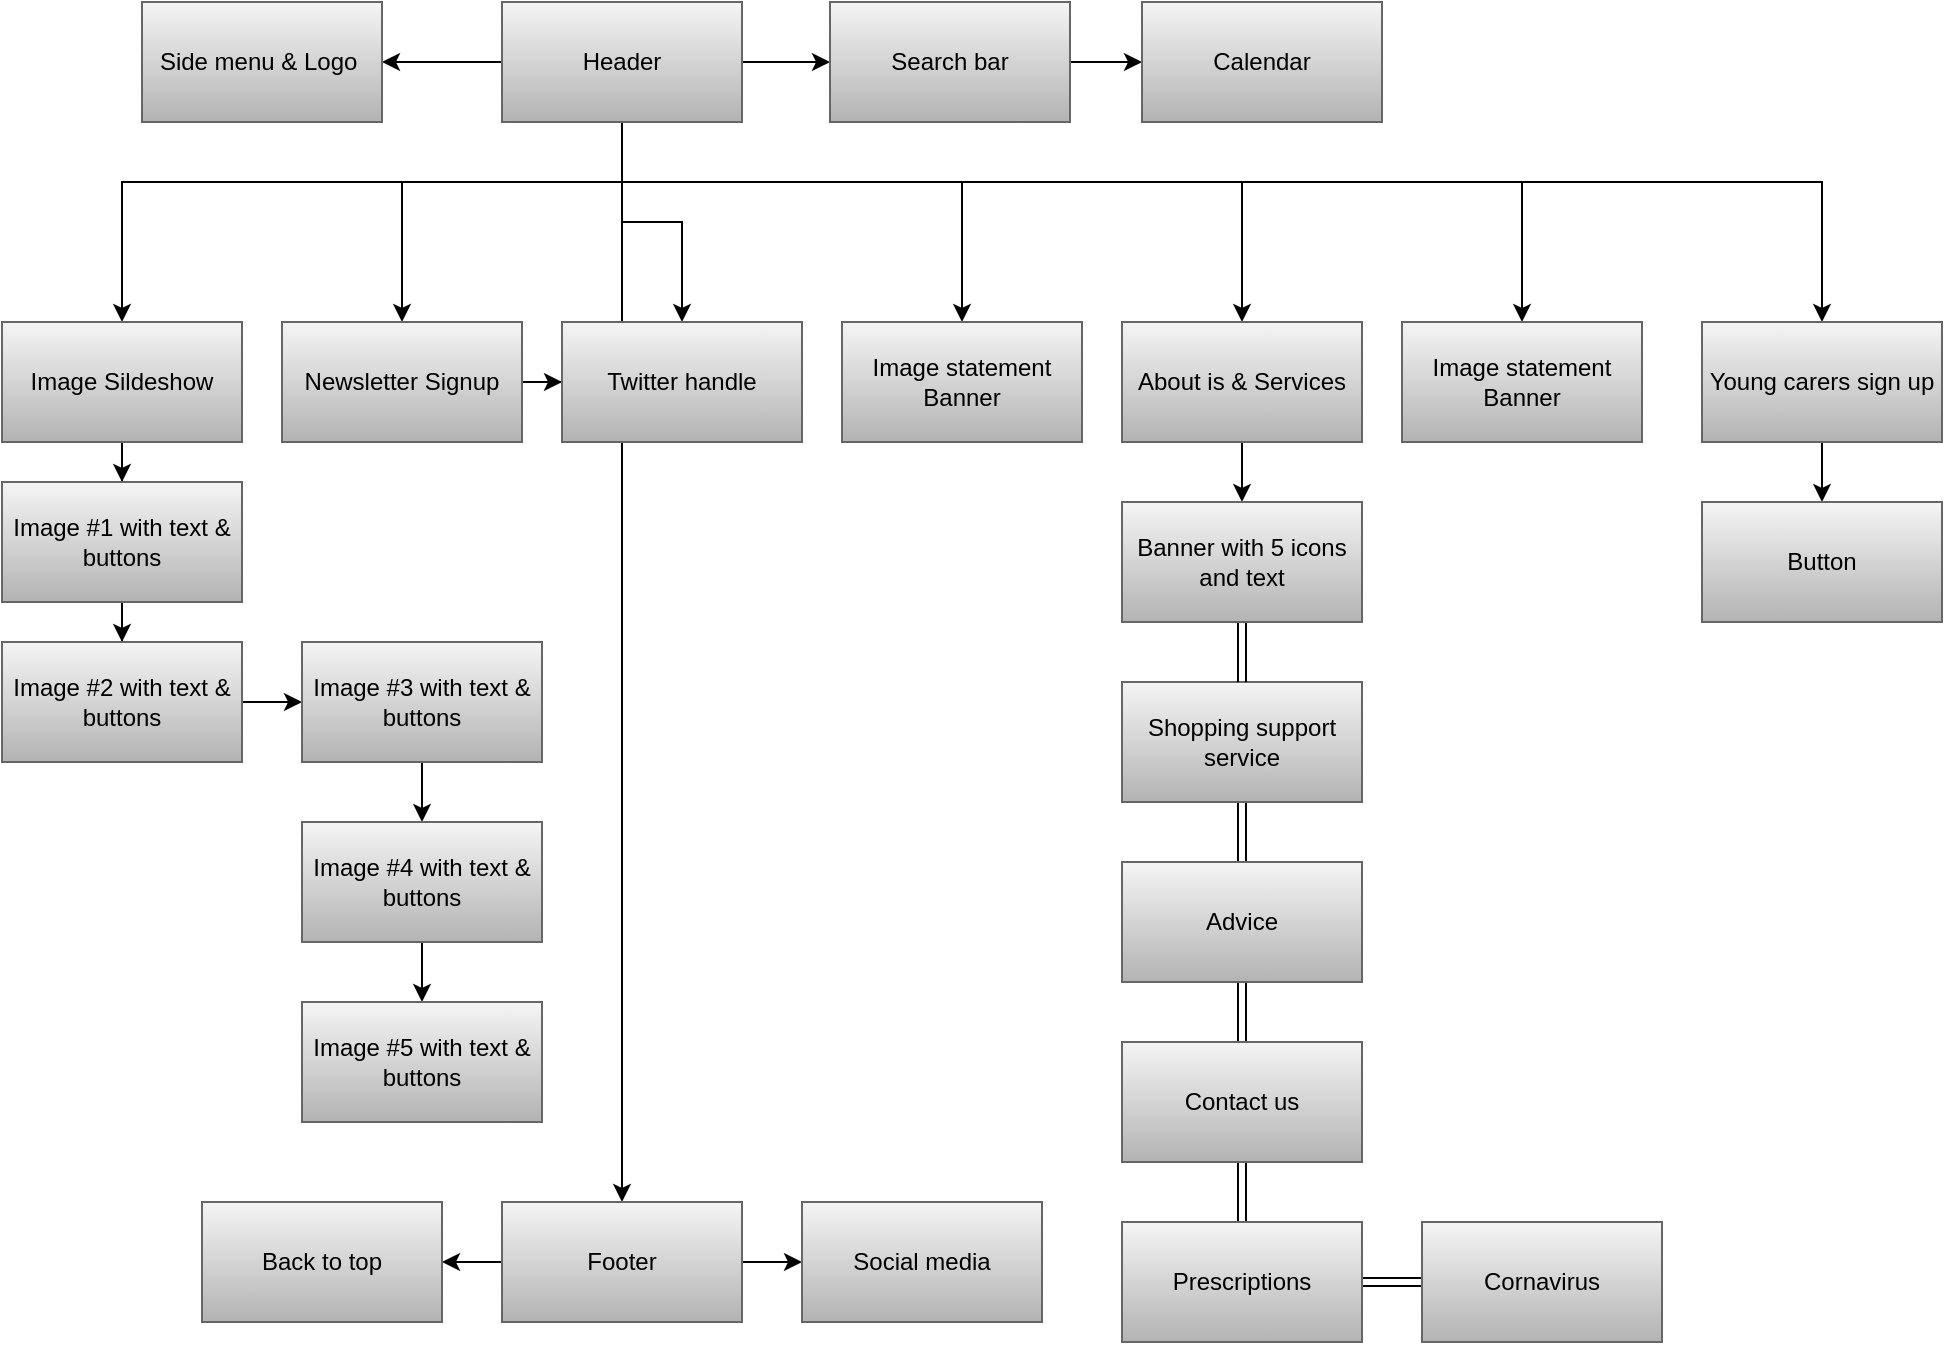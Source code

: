 <mxfile version="13.2.1" type="github">
  <diagram id="0govi1016Gl6MYBcxuun" name="Page-1">
    <mxGraphModel grid="1" dx="1287" dy="790" gridSize="10" guides="1" tooltips="1" connect="1" arrows="1" fold="1" page="1" pageScale="1" pageWidth="827" pageHeight="1169" math="0" shadow="0">
      <root>
        <mxCell id="0" />
        <mxCell id="1" parent="0" />
        <mxCell id="VDQJw23tBoHzagNahZU1-3" value="" parent="1" source="VDQJw23tBoHzagNahZU1-1" style="edgeStyle=orthogonalEdgeStyle;rounded=0;orthogonalLoop=1;jettySize=auto;html=1;entryX=0.5;entryY=0;entryDx=0;entryDy=0;" edge="1" target="VDQJw23tBoHzagNahZU1-2">
          <mxGeometry as="geometry" relative="1">
            <Array as="points">
              <mxPoint x="250" y="160" />
              <mxPoint y="160" />
            </Array>
          </mxGeometry>
        </mxCell>
        <mxCell id="VDQJw23tBoHzagNahZU1-5" value="" parent="1" source="VDQJw23tBoHzagNahZU1-1" style="edgeStyle=orthogonalEdgeStyle;rounded=0;orthogonalLoop=1;jettySize=auto;html=1;" edge="1" target="VDQJw23tBoHzagNahZU1-4">
          <mxGeometry as="geometry" relative="1" />
        </mxCell>
        <mxCell id="VDQJw23tBoHzagNahZU1-7" value="" parent="1" source="VDQJw23tBoHzagNahZU1-1" style="edgeStyle=orthogonalEdgeStyle;rounded=0;orthogonalLoop=1;jettySize=auto;html=1;" edge="1" target="VDQJw23tBoHzagNahZU1-6">
          <mxGeometry as="geometry" relative="1" />
        </mxCell>
        <mxCell id="VDQJw23tBoHzagNahZU1-9" value="" parent="1" source="VDQJw23tBoHzagNahZU1-1" style="edgeStyle=orthogonalEdgeStyle;rounded=0;orthogonalLoop=1;jettySize=auto;html=1;" edge="1" target="VDQJw23tBoHzagNahZU1-8">
          <mxGeometry as="geometry" relative="1">
            <Array as="points">
              <mxPoint x="250" y="160" />
              <mxPoint x="140" y="160" />
            </Array>
          </mxGeometry>
        </mxCell>
        <mxCell id="VDQJw23tBoHzagNahZU1-21" parent="1" source="VDQJw23tBoHzagNahZU1-1" style="edgeStyle=orthogonalEdgeStyle;rounded=0;orthogonalLoop=1;jettySize=auto;html=1;entryX=0.5;entryY=0;entryDx=0;entryDy=0;" edge="1" target="VDQJw23tBoHzagNahZU1-20">
          <mxGeometry as="geometry" relative="1" />
        </mxCell>
        <mxCell id="VDQJw23tBoHzagNahZU1-24" parent="1" source="VDQJw23tBoHzagNahZU1-1" style="edgeStyle=orthogonalEdgeStyle;rounded=0;orthogonalLoop=1;jettySize=auto;html=1;entryX=0.5;entryY=0;entryDx=0;entryDy=0;" edge="1" target="VDQJw23tBoHzagNahZU1-23">
          <mxGeometry as="geometry" relative="1">
            <Array as="points">
              <mxPoint x="250" y="160" />
              <mxPoint x="420" y="160" />
            </Array>
          </mxGeometry>
        </mxCell>
        <mxCell id="VDQJw23tBoHzagNahZU1-26" parent="1" source="VDQJw23tBoHzagNahZU1-1" style="edgeStyle=orthogonalEdgeStyle;rounded=0;orthogonalLoop=1;jettySize=auto;html=1;entryX=0.5;entryY=0;entryDx=0;entryDy=0;" edge="1" target="VDQJw23tBoHzagNahZU1-25">
          <mxGeometry as="geometry" relative="1">
            <Array as="points">
              <mxPoint x="250" y="160" />
              <mxPoint x="560" y="160" />
            </Array>
          </mxGeometry>
        </mxCell>
        <mxCell id="F0NBGlclvD07ts6zu1J--13" parent="1" source="VDQJw23tBoHzagNahZU1-1" style="edgeStyle=orthogonalEdgeStyle;rounded=0;orthogonalLoop=1;jettySize=auto;html=1;entryX=0.5;entryY=0;entryDx=0;entryDy=0;" edge="1" target="F0NBGlclvD07ts6zu1J--8">
          <mxGeometry as="geometry" relative="1" />
        </mxCell>
        <mxCell id="F0NBGlclvD07ts6zu1J--19" parent="1" source="VDQJw23tBoHzagNahZU1-1" style="edgeStyle=orthogonalEdgeStyle;rounded=0;orthogonalLoop=1;jettySize=auto;html=1;entryX=0.5;entryY=0;entryDx=0;entryDy=0;" edge="1" target="F0NBGlclvD07ts6zu1J--18">
          <mxGeometry as="geometry" relative="1">
            <Array as="points">
              <mxPoint x="250" y="160" />
              <mxPoint x="850" y="160" />
            </Array>
          </mxGeometry>
        </mxCell>
        <mxCell id="F0NBGlclvD07ts6zu1J--25" parent="1" source="VDQJw23tBoHzagNahZU1-1" style="edgeStyle=orthogonalEdgeStyle;rounded=0;orthogonalLoop=1;jettySize=auto;html=1;entryX=0.5;entryY=0;entryDx=0;entryDy=0;" edge="1" target="F0NBGlclvD07ts6zu1J--24">
          <mxGeometry as="geometry" relative="1">
            <Array as="points">
              <mxPoint x="250" y="160" />
              <mxPoint x="700" y="160" />
            </Array>
          </mxGeometry>
        </mxCell>
        <mxCell id="VDQJw23tBoHzagNahZU1-1" value="Header" parent="1" style="rounded=0;whiteSpace=wrap;html=1;fillColor=#f5f5f5;strokeColor=#666666;gradientColor=#b3b3b3;" vertex="1">
          <mxGeometry as="geometry" x="190" y="70" width="120" height="60" />
        </mxCell>
        <mxCell id="VDQJw23tBoHzagNahZU1-22" value="" parent="1" source="VDQJw23tBoHzagNahZU1-8" style="edgeStyle=orthogonalEdgeStyle;rounded=0;orthogonalLoop=1;jettySize=auto;html=1;" edge="1" target="VDQJw23tBoHzagNahZU1-20">
          <mxGeometry as="geometry" relative="1" />
        </mxCell>
        <mxCell id="VDQJw23tBoHzagNahZU1-8" value="Newsletter Signup" parent="1" style="rounded=0;whiteSpace=wrap;html=1;fillColor=#f5f5f5;strokeColor=#666666;gradientColor=#b3b3b3;" vertex="1">
          <mxGeometry as="geometry" x="80" y="230" width="120" height="60" />
        </mxCell>
        <mxCell id="VDQJw23tBoHzagNahZU1-6" value="Side menu &amp;amp; Logo&amp;nbsp;" parent="1" style="rounded=0;whiteSpace=wrap;html=1;fillColor=#f5f5f5;strokeColor=#666666;gradientColor=#b3b3b3;" vertex="1">
          <mxGeometry as="geometry" x="10" y="70" width="120" height="60" />
        </mxCell>
        <mxCell id="F0NBGlclvD07ts6zu1J--15" value="" parent="1" source="VDQJw23tBoHzagNahZU1-4" style="edgeStyle=orthogonalEdgeStyle;rounded=0;orthogonalLoop=1;jettySize=auto;html=1;" edge="1" target="F0NBGlclvD07ts6zu1J--14">
          <mxGeometry as="geometry" relative="1" />
        </mxCell>
        <mxCell id="VDQJw23tBoHzagNahZU1-4" value="Search bar" parent="1" style="rounded=0;whiteSpace=wrap;html=1;fillColor=#f5f5f5;strokeColor=#666666;gradientColor=#b3b3b3;" vertex="1">
          <mxGeometry as="geometry" x="354" y="70" width="120" height="60" />
        </mxCell>
        <mxCell id="F0NBGlclvD07ts6zu1J--14" value="Calendar" parent="1" style="rounded=0;whiteSpace=wrap;html=1;fillColor=#f5f5f5;strokeColor=#666666;gradientColor=#b3b3b3;" vertex="1">
          <mxGeometry as="geometry" x="510" y="70" width="120" height="60" />
        </mxCell>
        <mxCell id="VDQJw23tBoHzagNahZU1-11" value="" parent="1" source="VDQJw23tBoHzagNahZU1-2" style="edgeStyle=orthogonalEdgeStyle;rounded=0;orthogonalLoop=1;jettySize=auto;html=1;" edge="1" target="VDQJw23tBoHzagNahZU1-10">
          <mxGeometry as="geometry" relative="1" />
        </mxCell>
        <mxCell id="VDQJw23tBoHzagNahZU1-2" value="Image Sildeshow" parent="1" style="rounded=0;whiteSpace=wrap;html=1;gradientColor=#b3b3b3;fillColor=#f5f5f5;strokeColor=#666666;" vertex="1">
          <mxGeometry as="geometry" x="-60" y="230" width="120" height="60" />
        </mxCell>
        <mxCell id="VDQJw23tBoHzagNahZU1-13" value="" parent="1" source="VDQJw23tBoHzagNahZU1-10" style="edgeStyle=orthogonalEdgeStyle;rounded=0;orthogonalLoop=1;jettySize=auto;html=1;" edge="1" target="VDQJw23tBoHzagNahZU1-12">
          <mxGeometry as="geometry" relative="1" />
        </mxCell>
        <mxCell id="VDQJw23tBoHzagNahZU1-10" value="Image #1 with text &amp;amp; buttons" parent="1" style="rounded=0;whiteSpace=wrap;html=1;gradientColor=#b3b3b3;fillColor=#f5f5f5;strokeColor=#666666;" vertex="1">
          <mxGeometry as="geometry" x="-60" y="310" width="120" height="60" />
        </mxCell>
        <mxCell id="VDQJw23tBoHzagNahZU1-15" value="" parent="1" source="VDQJw23tBoHzagNahZU1-12" style="edgeStyle=orthogonalEdgeStyle;rounded=0;orthogonalLoop=1;jettySize=auto;html=1;" edge="1" target="VDQJw23tBoHzagNahZU1-14">
          <mxGeometry as="geometry" relative="1" />
        </mxCell>
        <mxCell id="VDQJw23tBoHzagNahZU1-12" value="Image #2 with text &amp;amp; buttons" parent="1" style="rounded=0;whiteSpace=wrap;html=1;gradientColor=#b3b3b3;fillColor=#f5f5f5;strokeColor=#666666;" vertex="1">
          <mxGeometry as="geometry" x="-60" y="390" width="120" height="60" />
        </mxCell>
        <mxCell id="VDQJw23tBoHzagNahZU1-17" value="" parent="1" source="VDQJw23tBoHzagNahZU1-14" style="edgeStyle=orthogonalEdgeStyle;rounded=0;orthogonalLoop=1;jettySize=auto;html=1;" edge="1" target="VDQJw23tBoHzagNahZU1-16">
          <mxGeometry as="geometry" relative="1" />
        </mxCell>
        <mxCell id="VDQJw23tBoHzagNahZU1-14" value="Image #3 with text &amp;amp; buttons" parent="1" style="rounded=0;whiteSpace=wrap;html=1;gradientColor=#b3b3b3;fillColor=#f5f5f5;strokeColor=#666666;" vertex="1">
          <mxGeometry as="geometry" x="90" y="390" width="120" height="60" />
        </mxCell>
        <mxCell id="VDQJw23tBoHzagNahZU1-19" value="" parent="1" source="VDQJw23tBoHzagNahZU1-16" style="edgeStyle=orthogonalEdgeStyle;rounded=0;orthogonalLoop=1;jettySize=auto;html=1;" edge="1" target="VDQJw23tBoHzagNahZU1-18">
          <mxGeometry as="geometry" relative="1" />
        </mxCell>
        <mxCell id="VDQJw23tBoHzagNahZU1-16" value="Image #4 with text &amp;amp; buttons" parent="1" style="rounded=0;whiteSpace=wrap;html=1;gradientColor=#b3b3b3;fillColor=#f5f5f5;strokeColor=#666666;" vertex="1">
          <mxGeometry as="geometry" x="90" y="480" width="120" height="60" />
        </mxCell>
        <mxCell id="VDQJw23tBoHzagNahZU1-18" value="Image #5 with text &amp;amp; buttons" parent="1" style="rounded=0;whiteSpace=wrap;html=1;gradientColor=#b3b3b3;fillColor=#f5f5f5;strokeColor=#666666;" vertex="1">
          <mxGeometry as="geometry" x="90" y="570" width="120" height="60" />
        </mxCell>
        <mxCell id="VDQJw23tBoHzagNahZU1-20" value="Twitter handle" parent="1" style="rounded=0;whiteSpace=wrap;html=1;gradientColor=#b3b3b3;fillColor=#f5f5f5;strokeColor=#666666;" vertex="1">
          <mxGeometry as="geometry" x="220" y="230" width="120" height="60" />
        </mxCell>
        <mxCell id="VDQJw23tBoHzagNahZU1-23" value="Image statement Banner" parent="1" style="rounded=0;whiteSpace=wrap;html=1;gradientColor=#b3b3b3;fillColor=#f5f5f5;strokeColor=#666666;" vertex="1">
          <mxGeometry as="geometry" x="360" y="230" width="120" height="60" />
        </mxCell>
        <mxCell id="F0NBGlclvD07ts6zu1J--22" value="" parent="1" source="VDQJw23tBoHzagNahZU1-25" style="edgeStyle=orthogonalEdgeStyle;rounded=0;orthogonalLoop=1;jettySize=auto;html=1;" edge="1" target="F0NBGlclvD07ts6zu1J--16">
          <mxGeometry as="geometry" relative="1" />
        </mxCell>
        <mxCell id="VDQJw23tBoHzagNahZU1-25" value="About is &amp;amp; Services" parent="1" style="rounded=0;whiteSpace=wrap;html=1;gradientColor=#b3b3b3;fillColor=#f5f5f5;strokeColor=#666666;" vertex="1">
          <mxGeometry as="geometry" x="500" y="230" width="120" height="60" />
        </mxCell>
        <mxCell id="F0NBGlclvD07ts6zu1J--3" value="" parent="1" source="VDQJw23tBoHzagNahZU1-27" style="edgeStyle=orthogonalEdgeStyle;rounded=0;orthogonalLoop=1;jettySize=auto;html=1;shape=link;" edge="1" target="F0NBGlclvD07ts6zu1J--2">
          <mxGeometry as="geometry" relative="1" />
        </mxCell>
        <mxCell id="VDQJw23tBoHzagNahZU1-27" value="Shopping support service" parent="1" style="rounded=0;whiteSpace=wrap;html=1;gradientColor=#b3b3b3;fillColor=#f5f5f5;strokeColor=#666666;" vertex="1">
          <mxGeometry as="geometry" x="500" y="410" width="120" height="60" />
        </mxCell>
        <mxCell id="F0NBGlclvD07ts6zu1J--5" value="" parent="1" source="F0NBGlclvD07ts6zu1J--2" style="edgeStyle=orthogonalEdgeStyle;rounded=0;orthogonalLoop=1;jettySize=auto;html=1;shape=link;" edge="1" target="F0NBGlclvD07ts6zu1J--4">
          <mxGeometry as="geometry" relative="1" />
        </mxCell>
        <mxCell id="F0NBGlclvD07ts6zu1J--2" value="Advice" parent="1" style="rounded=0;whiteSpace=wrap;html=1;gradientColor=#b3b3b3;fillColor=#f5f5f5;strokeColor=#666666;" vertex="1">
          <mxGeometry as="geometry" x="500" y="500" width="120" height="60" />
        </mxCell>
        <mxCell id="F0NBGlclvD07ts6zu1J--7" value="" parent="1" source="F0NBGlclvD07ts6zu1J--4" style="edgeStyle=orthogonalEdgeStyle;rounded=0;orthogonalLoop=1;jettySize=auto;html=1;shape=link;" edge="1" target="F0NBGlclvD07ts6zu1J--6">
          <mxGeometry as="geometry" relative="1" />
        </mxCell>
        <mxCell id="F0NBGlclvD07ts6zu1J--4" value="Contact us" parent="1" style="rounded=0;whiteSpace=wrap;html=1;gradientColor=#b3b3b3;fillColor=#f5f5f5;strokeColor=#666666;" vertex="1">
          <mxGeometry as="geometry" x="500" y="590" width="120" height="60" />
        </mxCell>
        <mxCell id="F0NBGlclvD07ts6zu1J--27" value="" parent="1" source="F0NBGlclvD07ts6zu1J--6" style="edgeStyle=orthogonalEdgeStyle;shape=link;rounded=0;orthogonalLoop=1;jettySize=auto;html=1;" edge="1" target="F0NBGlclvD07ts6zu1J--26">
          <mxGeometry as="geometry" relative="1" />
        </mxCell>
        <mxCell id="F0NBGlclvD07ts6zu1J--6" value="Prescriptions" parent="1" style="rounded=0;whiteSpace=wrap;html=1;gradientColor=#b3b3b3;fillColor=#f5f5f5;strokeColor=#666666;" vertex="1">
          <mxGeometry as="geometry" x="500" y="680" width="120" height="60" />
        </mxCell>
        <mxCell id="F0NBGlclvD07ts6zu1J--26" value="Cornavirus" parent="1" style="rounded=0;whiteSpace=wrap;html=1;gradientColor=#b3b3b3;fillColor=#f5f5f5;strokeColor=#666666;" vertex="1">
          <mxGeometry as="geometry" x="650" y="680" width="120" height="60" />
        </mxCell>
        <mxCell id="F0NBGlclvD07ts6zu1J--10" value="" parent="1" source="F0NBGlclvD07ts6zu1J--8" style="edgeStyle=orthogonalEdgeStyle;rounded=0;orthogonalLoop=1;jettySize=auto;html=1;" edge="1" target="F0NBGlclvD07ts6zu1J--9">
          <mxGeometry as="geometry" relative="1" />
        </mxCell>
        <mxCell id="F0NBGlclvD07ts6zu1J--12" value="" parent="1" source="F0NBGlclvD07ts6zu1J--8" style="edgeStyle=orthogonalEdgeStyle;rounded=0;orthogonalLoop=1;jettySize=auto;html=1;" edge="1" target="F0NBGlclvD07ts6zu1J--11">
          <mxGeometry as="geometry" relative="1" />
        </mxCell>
        <mxCell id="F0NBGlclvD07ts6zu1J--8" value="Footer" parent="1" style="rounded=0;whiteSpace=wrap;html=1;gradientColor=#b3b3b3;fillColor=#f5f5f5;strokeColor=#666666;" vertex="1">
          <mxGeometry as="geometry" x="190" y="670" width="120" height="60" />
        </mxCell>
        <mxCell id="F0NBGlclvD07ts6zu1J--11" value="Back to top" parent="1" style="rounded=0;whiteSpace=wrap;html=1;gradientColor=#b3b3b3;fillColor=#f5f5f5;strokeColor=#666666;" vertex="1">
          <mxGeometry as="geometry" x="40" y="670" width="120" height="60" />
        </mxCell>
        <mxCell id="F0NBGlclvD07ts6zu1J--9" value="Social media" parent="1" style="rounded=0;whiteSpace=wrap;html=1;gradientColor=#b3b3b3;fillColor=#f5f5f5;strokeColor=#666666;" vertex="1">
          <mxGeometry as="geometry" x="340" y="670" width="120" height="60" />
        </mxCell>
        <mxCell id="F0NBGlclvD07ts6zu1J--23" value="" parent="1" source="F0NBGlclvD07ts6zu1J--16" style="edgeStyle=orthogonalEdgeStyle;rounded=0;orthogonalLoop=1;jettySize=auto;html=1;shape=link;" edge="1" target="VDQJw23tBoHzagNahZU1-27">
          <mxGeometry as="geometry" relative="1" />
        </mxCell>
        <mxCell id="F0NBGlclvD07ts6zu1J--16" value="Banner with 5 icons and text" parent="1" style="rounded=0;whiteSpace=wrap;html=1;gradientColor=#b3b3b3;fillColor=#f5f5f5;strokeColor=#666666;" vertex="1">
          <mxGeometry as="geometry" x="500" y="320" width="120" height="60" />
        </mxCell>
        <mxCell id="F0NBGlclvD07ts6zu1J--21" value="" parent="1" source="F0NBGlclvD07ts6zu1J--18" style="edgeStyle=orthogonalEdgeStyle;rounded=0;orthogonalLoop=1;jettySize=auto;html=1;" edge="1" target="F0NBGlclvD07ts6zu1J--20">
          <mxGeometry as="geometry" relative="1" />
        </mxCell>
        <mxCell id="F0NBGlclvD07ts6zu1J--18" value="Young carers sign up" parent="1" style="rounded=0;whiteSpace=wrap;html=1;gradientColor=#b3b3b3;fillColor=#f5f5f5;strokeColor=#666666;" vertex="1">
          <mxGeometry as="geometry" x="790" y="230" width="120" height="60" />
        </mxCell>
        <mxCell id="F0NBGlclvD07ts6zu1J--20" value="Button" parent="1" style="rounded=0;whiteSpace=wrap;html=1;gradientColor=#b3b3b3;fillColor=#f5f5f5;strokeColor=#666666;" vertex="1">
          <mxGeometry as="geometry" x="790" y="320" width="120" height="60" />
        </mxCell>
        <mxCell id="F0NBGlclvD07ts6zu1J--24" value="Image statement Banner" parent="1" style="rounded=0;whiteSpace=wrap;html=1;gradientColor=#b3b3b3;fillColor=#f5f5f5;strokeColor=#666666;" vertex="1">
          <mxGeometry as="geometry" x="640" y="230" width="120" height="60" />
        </mxCell>
      </root>
    </mxGraphModel>
  </diagram>
</mxfile>
